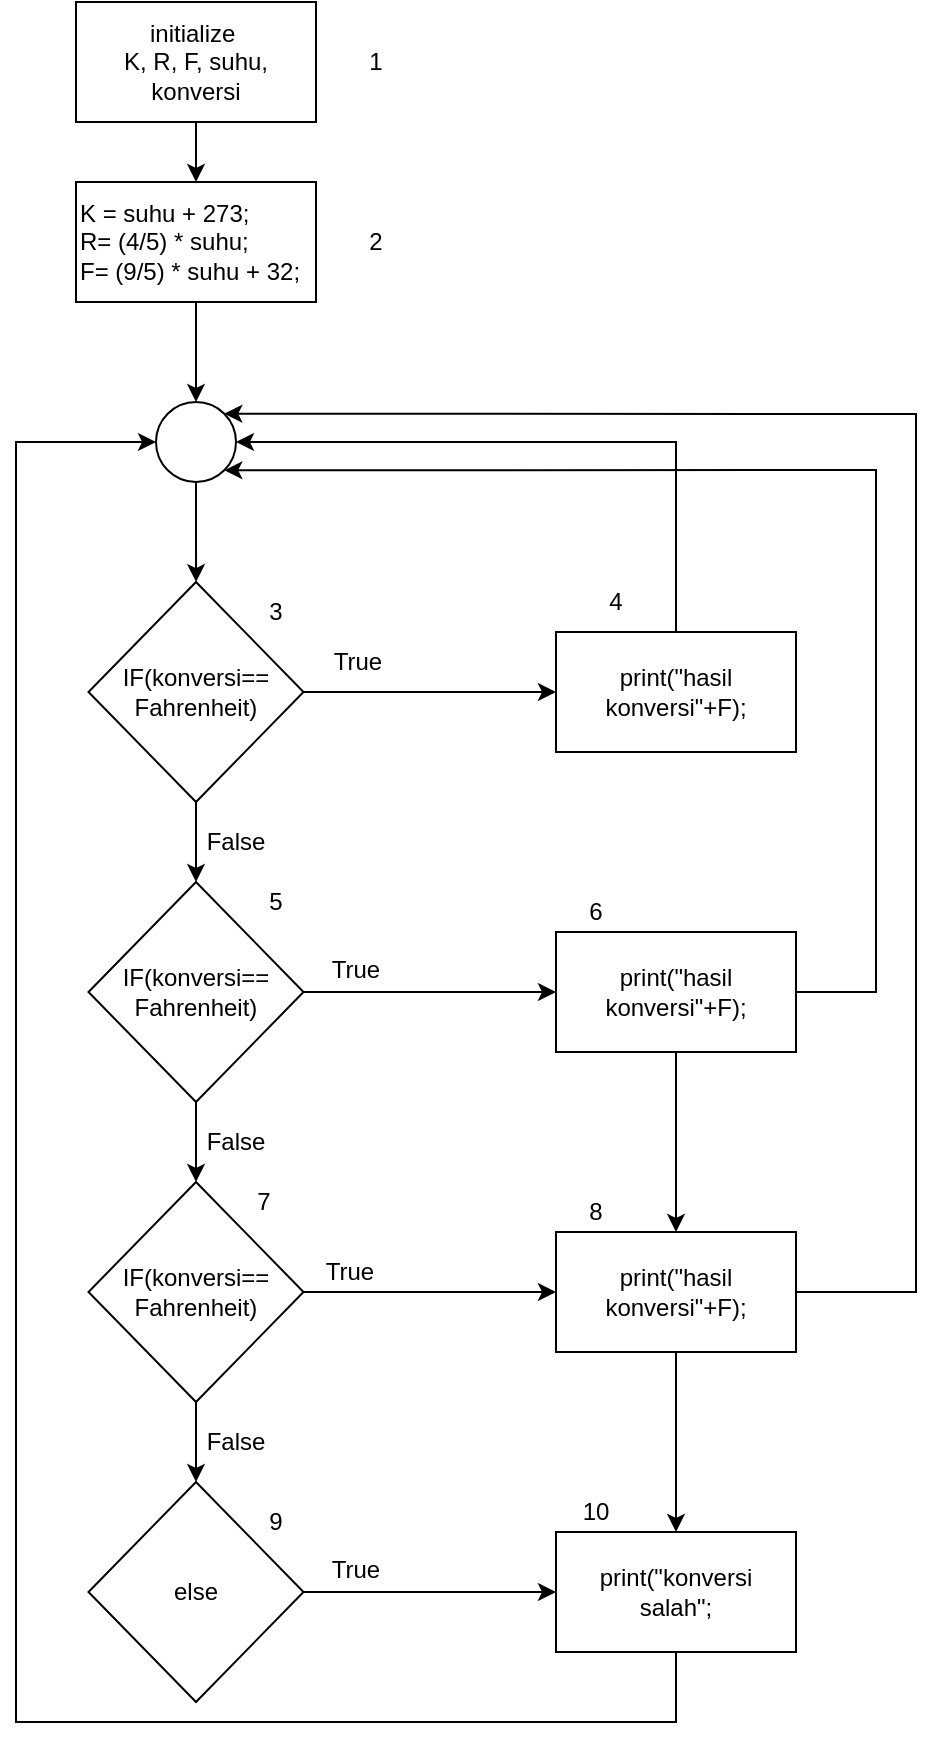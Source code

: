 <mxfile version="13.6.2" type="device"><diagram id="jTzAV8fOIkk_Je0I1pt8" name="Page-1"><mxGraphModel dx="768" dy="522" grid="1" gridSize="10" guides="1" tooltips="1" connect="1" arrows="1" fold="1" page="1" pageScale="1" pageWidth="1169" pageHeight="1654" math="0" shadow="0"><root><mxCell id="0"/><mxCell id="1" parent="0"/><mxCell id="MWWKk43LJ2mA1RJ2oeuU-23" value="" style="edgeStyle=orthogonalEdgeStyle;rounded=0;orthogonalLoop=1;jettySize=auto;html=1;" edge="1" parent="1" source="MWWKk43LJ2mA1RJ2oeuU-21" target="MWWKk43LJ2mA1RJ2oeuU-22"><mxGeometry relative="1" as="geometry"/></mxCell><mxCell id="MWWKk43LJ2mA1RJ2oeuU-21" value="initialize&amp;nbsp;&lt;br&gt;K, R, F, suhu, konversi" style="rounded=0;whiteSpace=wrap;html=1;align=center;" vertex="1" parent="1"><mxGeometry x="400" y="80" width="120" height="60" as="geometry"/></mxCell><mxCell id="MWWKk43LJ2mA1RJ2oeuU-43" value="" style="edgeStyle=orthogonalEdgeStyle;rounded=0;orthogonalLoop=1;jettySize=auto;html=1;" edge="1" parent="1" source="MWWKk43LJ2mA1RJ2oeuU-22" target="MWWKk43LJ2mA1RJ2oeuU-41"><mxGeometry relative="1" as="geometry"/></mxCell><mxCell id="MWWKk43LJ2mA1RJ2oeuU-22" value="&lt;div&gt;K = suhu + 273;&lt;/div&gt;&lt;div&gt;R= (4/5) * suhu;&lt;/div&gt;&lt;div&gt;F= (9/5) * suhu + 32;&lt;/div&gt;" style="whiteSpace=wrap;html=1;rounded=0;align=left;" vertex="1" parent="1"><mxGeometry x="400" y="170" width="120" height="60" as="geometry"/></mxCell><mxCell id="MWWKk43LJ2mA1RJ2oeuU-27" value="" style="edgeStyle=orthogonalEdgeStyle;rounded=0;orthogonalLoop=1;jettySize=auto;html=1;" edge="1" parent="1" source="MWWKk43LJ2mA1RJ2oeuU-24" target="MWWKk43LJ2mA1RJ2oeuU-26"><mxGeometry relative="1" as="geometry"/></mxCell><mxCell id="MWWKk43LJ2mA1RJ2oeuU-33" value="" style="edgeStyle=orthogonalEdgeStyle;rounded=0;orthogonalLoop=1;jettySize=auto;html=1;" edge="1" parent="1" source="MWWKk43LJ2mA1RJ2oeuU-24" target="MWWKk43LJ2mA1RJ2oeuU-30"><mxGeometry relative="1" as="geometry"/></mxCell><mxCell id="MWWKk43LJ2mA1RJ2oeuU-24" value="IF(konversi==&lt;br&gt;Fahrenheit)" style="rhombus;whiteSpace=wrap;html=1;rounded=0;align=center;" vertex="1" parent="1"><mxGeometry x="406.25" y="370" width="107.5" height="110" as="geometry"/></mxCell><mxCell id="MWWKk43LJ2mA1RJ2oeuU-26" value="print(&quot;hasil konversi&quot;+F);" style="whiteSpace=wrap;html=1;rounded=0;" vertex="1" parent="1"><mxGeometry x="640" y="395" width="120" height="60" as="geometry"/></mxCell><mxCell id="MWWKk43LJ2mA1RJ2oeuU-34" value="" style="edgeStyle=orthogonalEdgeStyle;rounded=0;orthogonalLoop=1;jettySize=auto;html=1;" edge="1" parent="1" source="MWWKk43LJ2mA1RJ2oeuU-30" target="MWWKk43LJ2mA1RJ2oeuU-31"><mxGeometry relative="1" as="geometry"/></mxCell><mxCell id="MWWKk43LJ2mA1RJ2oeuU-38" value="" style="edgeStyle=orthogonalEdgeStyle;rounded=0;orthogonalLoop=1;jettySize=auto;html=1;entryX=0;entryY=0.5;entryDx=0;entryDy=0;" edge="1" parent="1" source="MWWKk43LJ2mA1RJ2oeuU-30" target="MWWKk43LJ2mA1RJ2oeuU-35"><mxGeometry relative="1" as="geometry"><mxPoint x="580" y="650" as="targetPoint"/></mxGeometry></mxCell><mxCell id="MWWKk43LJ2mA1RJ2oeuU-30" value="IF(konversi==&lt;br&gt;Fahrenheit)" style="rhombus;whiteSpace=wrap;html=1;rounded=0;align=center;" vertex="1" parent="1"><mxGeometry x="406.25" y="520" width="107.5" height="110" as="geometry"/></mxCell><mxCell id="MWWKk43LJ2mA1RJ2oeuU-40" value="" style="edgeStyle=orthogonalEdgeStyle;rounded=0;orthogonalLoop=1;jettySize=auto;html=1;entryX=0;entryY=0.5;entryDx=0;entryDy=0;" edge="1" parent="1" source="MWWKk43LJ2mA1RJ2oeuU-31" target="MWWKk43LJ2mA1RJ2oeuU-36"><mxGeometry relative="1" as="geometry"><mxPoint x="587.5" y="725" as="targetPoint"/></mxGeometry></mxCell><mxCell id="MWWKk43LJ2mA1RJ2oeuU-53" value="" style="edgeStyle=orthogonalEdgeStyle;rounded=0;orthogonalLoop=1;jettySize=auto;html=1;" edge="1" parent="1" source="MWWKk43LJ2mA1RJ2oeuU-31" target="MWWKk43LJ2mA1RJ2oeuU-49"><mxGeometry relative="1" as="geometry"/></mxCell><mxCell id="MWWKk43LJ2mA1RJ2oeuU-31" value="IF(konversi==&lt;br&gt;Fahrenheit)" style="rhombus;whiteSpace=wrap;html=1;rounded=0;align=center;" vertex="1" parent="1"><mxGeometry x="406.25" y="670" width="107.5" height="110" as="geometry"/></mxCell><mxCell id="MWWKk43LJ2mA1RJ2oeuU-46" value="" style="edgeStyle=orthogonalEdgeStyle;rounded=0;orthogonalLoop=1;jettySize=auto;html=1;" edge="1" parent="1" source="MWWKk43LJ2mA1RJ2oeuU-35" target="MWWKk43LJ2mA1RJ2oeuU-36"><mxGeometry relative="1" as="geometry"/></mxCell><mxCell id="MWWKk43LJ2mA1RJ2oeuU-35" value="print(&quot;hasil konversi&quot;+F);" style="whiteSpace=wrap;html=1;rounded=0;" vertex="1" parent="1"><mxGeometry x="640" y="545" width="120" height="60" as="geometry"/></mxCell><mxCell id="MWWKk43LJ2mA1RJ2oeuU-52" value="" style="edgeStyle=orthogonalEdgeStyle;rounded=0;orthogonalLoop=1;jettySize=auto;html=1;" edge="1" parent="1" source="MWWKk43LJ2mA1RJ2oeuU-36" target="MWWKk43LJ2mA1RJ2oeuU-50"><mxGeometry relative="1" as="geometry"/></mxCell><mxCell id="MWWKk43LJ2mA1RJ2oeuU-36" value="print(&quot;hasil konversi&quot;+F);" style="whiteSpace=wrap;html=1;rounded=0;" vertex="1" parent="1"><mxGeometry x="640" y="695" width="120" height="60" as="geometry"/></mxCell><mxCell id="MWWKk43LJ2mA1RJ2oeuU-44" value="" style="edgeStyle=orthogonalEdgeStyle;rounded=0;orthogonalLoop=1;jettySize=auto;html=1;" edge="1" parent="1" source="MWWKk43LJ2mA1RJ2oeuU-41" target="MWWKk43LJ2mA1RJ2oeuU-24"><mxGeometry relative="1" as="geometry"/></mxCell><mxCell id="MWWKk43LJ2mA1RJ2oeuU-41" value="" style="ellipse;whiteSpace=wrap;html=1;aspect=fixed;align=left;" vertex="1" parent="1"><mxGeometry x="440" y="280" width="40" height="40" as="geometry"/></mxCell><mxCell id="MWWKk43LJ2mA1RJ2oeuU-51" value="" style="edgeStyle=orthogonalEdgeStyle;rounded=0;orthogonalLoop=1;jettySize=auto;html=1;" edge="1" parent="1" source="MWWKk43LJ2mA1RJ2oeuU-49" target="MWWKk43LJ2mA1RJ2oeuU-50"><mxGeometry relative="1" as="geometry"/></mxCell><mxCell id="MWWKk43LJ2mA1RJ2oeuU-49" value="else" style="rhombus;whiteSpace=wrap;html=1;rounded=0;align=center;" vertex="1" parent="1"><mxGeometry x="406.25" y="820" width="107.5" height="110" as="geometry"/></mxCell><mxCell id="MWWKk43LJ2mA1RJ2oeuU-50" value="print(&quot;konversi &lt;br&gt;salah&quot;;" style="whiteSpace=wrap;html=1;rounded=0;" vertex="1" parent="1"><mxGeometry x="640" y="845" width="120" height="60" as="geometry"/></mxCell><mxCell id="MWWKk43LJ2mA1RJ2oeuU-55" value="" style="endArrow=classic;html=1;exitX=0.5;exitY=0;exitDx=0;exitDy=0;entryX=1;entryY=0.5;entryDx=0;entryDy=0;rounded=0;" edge="1" parent="1" source="MWWKk43LJ2mA1RJ2oeuU-26" target="MWWKk43LJ2mA1RJ2oeuU-41"><mxGeometry width="50" height="50" relative="1" as="geometry"><mxPoint x="600" y="490" as="sourcePoint"/><mxPoint x="650" y="440" as="targetPoint"/><Array as="points"><mxPoint x="700" y="300"/></Array></mxGeometry></mxCell><mxCell id="MWWKk43LJ2mA1RJ2oeuU-56" value="" style="endArrow=classic;html=1;exitX=1;exitY=0.5;exitDx=0;exitDy=0;entryX=1;entryY=1;entryDx=0;entryDy=0;rounded=0;" edge="1" parent="1" source="MWWKk43LJ2mA1RJ2oeuU-35" target="MWWKk43LJ2mA1RJ2oeuU-41"><mxGeometry width="50" height="50" relative="1" as="geometry"><mxPoint x="600" y="490" as="sourcePoint"/><mxPoint x="650" y="440" as="targetPoint"/><Array as="points"><mxPoint x="800" y="575"/><mxPoint x="800" y="314"/></Array></mxGeometry></mxCell><mxCell id="MWWKk43LJ2mA1RJ2oeuU-57" value="" style="endArrow=classic;html=1;exitX=1;exitY=0.5;exitDx=0;exitDy=0;entryX=1;entryY=0;entryDx=0;entryDy=0;rounded=0;" edge="1" parent="1" source="MWWKk43LJ2mA1RJ2oeuU-36" target="MWWKk43LJ2mA1RJ2oeuU-41"><mxGeometry width="50" height="50" relative="1" as="geometry"><mxPoint x="610" y="510" as="sourcePoint"/><mxPoint x="660" y="460" as="targetPoint"/><Array as="points"><mxPoint x="820" y="725"/><mxPoint x="820" y="286"/></Array></mxGeometry></mxCell><mxCell id="MWWKk43LJ2mA1RJ2oeuU-58" value="" style="endArrow=classic;html=1;exitX=0.5;exitY=1;exitDx=0;exitDy=0;entryX=0;entryY=0.5;entryDx=0;entryDy=0;rounded=0;" edge="1" parent="1" source="MWWKk43LJ2mA1RJ2oeuU-50" target="MWWKk43LJ2mA1RJ2oeuU-41"><mxGeometry width="50" height="50" relative="1" as="geometry"><mxPoint x="610" y="710" as="sourcePoint"/><mxPoint x="300" y="440" as="targetPoint"/><Array as="points"><mxPoint x="700" y="940"/><mxPoint x="370" y="940"/><mxPoint x="370" y="300"/></Array></mxGeometry></mxCell><mxCell id="MWWKk43LJ2mA1RJ2oeuU-61" value="1" style="text;html=1;strokeColor=none;fillColor=none;align=center;verticalAlign=middle;whiteSpace=wrap;rounded=0;" vertex="1" parent="1"><mxGeometry x="530" y="100" width="40" height="20" as="geometry"/></mxCell><mxCell id="MWWKk43LJ2mA1RJ2oeuU-62" value="2&lt;span style=&quot;color: rgba(0 , 0 , 0 , 0) ; font-family: monospace ; font-size: 0px&quot;&gt;%3CmxGraphModel%3E%3Croot%3E%3CmxCell%20id%3D%220%22%2F%3E%3CmxCell%20id%3D%221%22%20parent%3D%220%22%2F%3E%3CmxCell%20id%3D%222%22%20value%3D%221%22%20style%3D%22text%3Bhtml%3D1%3BstrokeColor%3Dnone%3BfillColor%3Dnone%3Balign%3Dcenter%3BverticalAlign%3Dmiddle%3BwhiteSpace%3Dwrap%3Brounded%3D0%3B%22%20vertex%3D%221%22%20parent%3D%221%22%3E%3CmxGeometry%20x%3D%22530%22%20y%3D%22100%22%20width%3D%2240%22%20height%3D%2220%22%20as%3D%22geometry%22%2F%3E%3C%2FmxCell%3E%3C%2Froot%3E%3C%2FmxGraphModel%3E&lt;/span&gt;" style="text;html=1;strokeColor=none;fillColor=none;align=center;verticalAlign=middle;whiteSpace=wrap;rounded=0;" vertex="1" parent="1"><mxGeometry x="530" y="190" width="40" height="20" as="geometry"/></mxCell><mxCell id="MWWKk43LJ2mA1RJ2oeuU-63" value="3" style="text;html=1;strokeColor=none;fillColor=none;align=center;verticalAlign=middle;whiteSpace=wrap;rounded=0;" vertex="1" parent="1"><mxGeometry x="480" y="375" width="40" height="20" as="geometry"/></mxCell><mxCell id="MWWKk43LJ2mA1RJ2oeuU-66" value="4&lt;span style=&quot;color: rgba(0 , 0 , 0 , 0) ; font-family: monospace ; font-size: 0px&quot;&gt;%3CmxGraphModel%3E%3Croot%3E%3CmxCell%20id%3D%220%22%2F%3E%3CmxCell%20id%3D%221%22%20parent%3D%220%22%2F%3E%3CmxCell%20id%3D%222%22%20value%3D%223%22%20style%3D%22text%3Bhtml%3D1%3BstrokeColor%3Dnone%3BfillColor%3Dnone%3Balign%3Dcenter%3BverticalAlign%3Dmiddle%3BwhiteSpace%3Dwrap%3Brounded%3D0%3B%22%20vertex%3D%221%22%20parent%3D%221%22%3E%3CmxGeometry%20x%3D%22480%22%20y%3D%22375%22%20width%3D%2240%22%20height%3D%2220%22%20as%3D%22geometry%22%2F%3E%3C%2FmxCell%3E%3C%2Froot%3E%3C%2FmxGraphModel%3E&lt;/span&gt;" style="text;html=1;strokeColor=none;fillColor=none;align=center;verticalAlign=middle;whiteSpace=wrap;rounded=0;" vertex="1" parent="1"><mxGeometry x="650" y="370" width="40" height="20" as="geometry"/></mxCell><mxCell id="MWWKk43LJ2mA1RJ2oeuU-68" value="5" style="text;html=1;strokeColor=none;fillColor=none;align=center;verticalAlign=middle;whiteSpace=wrap;rounded=0;" vertex="1" parent="1"><mxGeometry x="480" y="520" width="40" height="20" as="geometry"/></mxCell><mxCell id="MWWKk43LJ2mA1RJ2oeuU-69" value="6" style="text;html=1;strokeColor=none;fillColor=none;align=center;verticalAlign=middle;whiteSpace=wrap;rounded=0;" vertex="1" parent="1"><mxGeometry x="640" y="525" width="40" height="20" as="geometry"/></mxCell><mxCell id="MWWKk43LJ2mA1RJ2oeuU-71" value="7" style="text;html=1;strokeColor=none;fillColor=none;align=center;verticalAlign=middle;whiteSpace=wrap;rounded=0;" vertex="1" parent="1"><mxGeometry x="473.75" y="670" width="40" height="20" as="geometry"/></mxCell><mxCell id="MWWKk43LJ2mA1RJ2oeuU-72" value="8" style="text;html=1;strokeColor=none;fillColor=none;align=center;verticalAlign=middle;whiteSpace=wrap;rounded=0;" vertex="1" parent="1"><mxGeometry x="640" y="675" width="40" height="20" as="geometry"/></mxCell><mxCell id="MWWKk43LJ2mA1RJ2oeuU-73" value="9" style="text;html=1;strokeColor=none;fillColor=none;align=center;verticalAlign=middle;whiteSpace=wrap;rounded=0;" vertex="1" parent="1"><mxGeometry x="480" y="830" width="40" height="20" as="geometry"/></mxCell><mxCell id="MWWKk43LJ2mA1RJ2oeuU-75" value="10" style="text;html=1;strokeColor=none;fillColor=none;align=center;verticalAlign=middle;whiteSpace=wrap;rounded=0;" vertex="1" parent="1"><mxGeometry x="640" y="825" width="40" height="20" as="geometry"/></mxCell><mxCell id="MWWKk43LJ2mA1RJ2oeuU-77" value="True" style="text;html=1;strokeColor=none;fillColor=none;align=center;verticalAlign=middle;whiteSpace=wrap;rounded=0;" vertex="1" parent="1"><mxGeometry x="521" y="400" width="40" height="20" as="geometry"/></mxCell><mxCell id="MWWKk43LJ2mA1RJ2oeuU-80" value="False" style="text;html=1;strokeColor=none;fillColor=none;align=center;verticalAlign=middle;whiteSpace=wrap;rounded=0;" vertex="1" parent="1"><mxGeometry x="460" y="490" width="40" height="20" as="geometry"/></mxCell><mxCell id="MWWKk43LJ2mA1RJ2oeuU-81" value="True" style="text;html=1;strokeColor=none;fillColor=none;align=center;verticalAlign=middle;whiteSpace=wrap;rounded=0;" vertex="1" parent="1"><mxGeometry x="520" y="554" width="40" height="20" as="geometry"/></mxCell><mxCell id="MWWKk43LJ2mA1RJ2oeuU-83" value="False" style="text;html=1;strokeColor=none;fillColor=none;align=center;verticalAlign=middle;whiteSpace=wrap;rounded=0;" vertex="1" parent="1"><mxGeometry x="460" y="640" width="40" height="20" as="geometry"/></mxCell><mxCell id="MWWKk43LJ2mA1RJ2oeuU-84" value="True" style="text;html=1;strokeColor=none;fillColor=none;align=center;verticalAlign=middle;whiteSpace=wrap;rounded=0;" vertex="1" parent="1"><mxGeometry x="517" y="705" width="40" height="20" as="geometry"/></mxCell><mxCell id="MWWKk43LJ2mA1RJ2oeuU-85" value="False" style="text;html=1;strokeColor=none;fillColor=none;align=center;verticalAlign=middle;whiteSpace=wrap;rounded=0;" vertex="1" parent="1"><mxGeometry x="460" y="790" width="40" height="20" as="geometry"/></mxCell><mxCell id="MWWKk43LJ2mA1RJ2oeuU-86" value="True" style="text;html=1;strokeColor=none;fillColor=none;align=center;verticalAlign=middle;whiteSpace=wrap;rounded=0;" vertex="1" parent="1"><mxGeometry x="520" y="854" width="40" height="20" as="geometry"/></mxCell></root></mxGraphModel></diagram></mxfile>